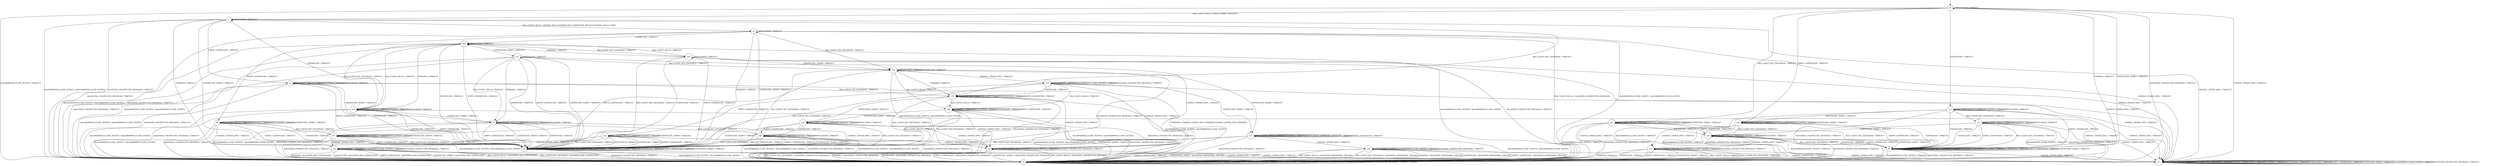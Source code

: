 digraph g {

	s0 [shape="circle" label="s0"];
	s1 [shape="circle" label="s1"];
	s2 [shape="circle" label="s2"];
	s3 [shape="circle" label="s3"];
	s4 [shape="circle" label="s4"];
	s5 [shape="circle" label="s5"];
	s6 [shape="circle" label="s6"];
	s7 [shape="circle" label="s7"];
	s8 [shape="circle" label="s8"];
	s9 [shape="circle" label="s9"];
	s10 [shape="circle" label="s10"];
	s11 [shape="circle" label="s11"];
	s12 [shape="circle" label="s12"];
	s13 [shape="circle" label="s13"];
	s14 [shape="circle" label="s14"];
	s15 [shape="circle" label="s15"];
	s16 [shape="circle" label="s16"];
	s17 [shape="circle" label="s17"];
	s18 [shape="circle" label="s18"];
	s19 [shape="circle" label="s19"];
	s20 [shape="circle" label="s20"];
	s21 [shape="circle" label="s21"];
	s22 [shape="circle" label="s22"];
	s23 [shape="circle" label="s23"];
	s24 [shape="circle" label="s24"];
	s25 [shape="circle" label="s25"];
	s26 [shape="circle" label="s26"];
	s27 [shape="circle" label="s27"];
	s28 [shape="circle" label="s28"];
	s29 [shape="circle" label="s29"];
	s30 [shape="circle" label="s30"];
	s31 [shape="circle" label="s31"];
	s0 -> s1 [label="RSA_CLIENT_HELLO / HELLO_VERIFY_REQUEST"];
	s0 -> s23 [label="RSA_CLIENT_KEY_EXCHANGE / TIMEOUT"];
	s0 -> s11 [label="CHANGE_CIPHER_SPEC / TIMEOUT"];
	s0 -> s3 [label="FINISHED / TIMEOUT"];
	s0 -> s0 [label="APPLICATION / TIMEOUT"];
	s0 -> s12 [label="CERTIFICATE / TIMEOUT"];
	s0 -> s22 [label="EMPTY_CERTIFICATE / TIMEOUT"];
	s0 -> s3 [label="CERTIFICATE_VERIFY / TIMEOUT"];
	s0 -> s4 [label="Alert(WARNING,CLOSE_NOTIFY) / TIMEOUT"];
	s0 -> s4 [label="Alert(FATAL,UNEXPECTED_MESSAGE) / TIMEOUT"];
	s1 -> s2 [label="RSA_CLIENT_HELLO / SERVER_HELLO,CERTIFICATE,CERTIFICATE_REQUEST,SERVER_HELLO_DONE"];
	s1 -> s21 [label="RSA_CLIENT_KEY_EXCHANGE / TIMEOUT"];
	s1 -> s11 [label="CHANGE_CIPHER_SPEC / TIMEOUT"];
	s1 -> s8 [label="FINISHED / TIMEOUT"];
	s1 -> s1 [label="APPLICATION / TIMEOUT"];
	s1 -> s19 [label="CERTIFICATE / TIMEOUT"];
	s1 -> s5 [label="EMPTY_CERTIFICATE / TIMEOUT"];
	s1 -> s8 [label="CERTIFICATE_VERIFY / TIMEOUT"];
	s1 -> s4 [label="Alert(WARNING,CLOSE_NOTIFY) / Alert(WARNING,CLOSE_NOTIFY)"];
	s1 -> s4 [label="Alert(FATAL,UNEXPECTED_MESSAGE) / TIMEOUT"];
	s2 -> s4 [label="RSA_CLIENT_HELLO / Alert(FATAL,UNEXPECTED_MESSAGE)"];
	s2 -> s16 [label="RSA_CLIENT_KEY_EXCHANGE / TIMEOUT"];
	s2 -> s11 [label="CHANGE_CIPHER_SPEC / TIMEOUT"];
	s2 -> s8 [label="FINISHED / TIMEOUT"];
	s2 -> s2 [label="APPLICATION / TIMEOUT"];
	s2 -> s29 [label="CERTIFICATE / TIMEOUT"];
	s2 -> s9 [label="EMPTY_CERTIFICATE / TIMEOUT"];
	s2 -> s8 [label="CERTIFICATE_VERIFY / TIMEOUT"];
	s2 -> s4 [label="Alert(WARNING,CLOSE_NOTIFY) / Alert(WARNING,CLOSE_NOTIFY)"];
	s2 -> s4 [label="Alert(FATAL,UNEXPECTED_MESSAGE) / TIMEOUT"];
	s3 -> s3 [label="RSA_CLIENT_HELLO / TIMEOUT"];
	s3 -> s3 [label="RSA_CLIENT_KEY_EXCHANGE / TIMEOUT"];
	s3 -> s11 [label="CHANGE_CIPHER_SPEC / TIMEOUT"];
	s3 -> s3 [label="FINISHED / TIMEOUT"];
	s3 -> s3 [label="APPLICATION / TIMEOUT"];
	s3 -> s3 [label="CERTIFICATE / TIMEOUT"];
	s3 -> s3 [label="EMPTY_CERTIFICATE / TIMEOUT"];
	s3 -> s3 [label="CERTIFICATE_VERIFY / TIMEOUT"];
	s3 -> s4 [label="Alert(WARNING,CLOSE_NOTIFY) / TIMEOUT"];
	s3 -> s4 [label="Alert(FATAL,UNEXPECTED_MESSAGE) / TIMEOUT"];
	s4 -> s4 [label="RSA_CLIENT_HELLO / SOCKET_CLOSED"];
	s4 -> s4 [label="RSA_CLIENT_KEY_EXCHANGE / SOCKET_CLOSED"];
	s4 -> s4 [label="CHANGE_CIPHER_SPEC / SOCKET_CLOSED"];
	s4 -> s4 [label="FINISHED / SOCKET_CLOSED"];
	s4 -> s4 [label="APPLICATION / SOCKET_CLOSED"];
	s4 -> s4 [label="CERTIFICATE / SOCKET_CLOSED"];
	s4 -> s4 [label="EMPTY_CERTIFICATE / SOCKET_CLOSED"];
	s4 -> s4 [label="CERTIFICATE_VERIFY / SOCKET_CLOSED"];
	s4 -> s4 [label="Alert(WARNING,CLOSE_NOTIFY) / SOCKET_CLOSED"];
	s4 -> s4 [label="Alert(FATAL,UNEXPECTED_MESSAGE) / SOCKET_CLOSED"];
	s5 -> s5 [label="RSA_CLIENT_HELLO / TIMEOUT"];
	s5 -> s21 [label="RSA_CLIENT_KEY_EXCHANGE / TIMEOUT"];
	s5 -> s6 [label="CHANGE_CIPHER_SPEC / TIMEOUT"];
	s5 -> s5 [label="FINISHED / TIMEOUT"];
	s5 -> s5 [label="APPLICATION / TIMEOUT"];
	s5 -> s8 [label="CERTIFICATE / TIMEOUT"];
	s5 -> s8 [label="EMPTY_CERTIFICATE / TIMEOUT"];
	s5 -> s7 [label="CERTIFICATE_VERIFY / TIMEOUT"];
	s5 -> s4 [label="Alert(WARNING,CLOSE_NOTIFY) / Alert(WARNING,CLOSE_NOTIFY)"];
	s5 -> s4 [label="Alert(FATAL,UNEXPECTED_MESSAGE) / TIMEOUT"];
	s6 -> s4 [label="RSA_CLIENT_HELLO / Alert(FATAL,UNEXPECTED_MESSAGE)"];
	s6 -> s4 [label="RSA_CLIENT_KEY_EXCHANGE / Alert(FATAL,UNEXPECTED_MESSAGE)"];
	s6 -> s11 [label="CHANGE_CIPHER_SPEC / TIMEOUT"];
	s6 -> s4 [label="FINISHED / Alert(FATAL,UNEXPECTED_MESSAGE)"];
	s6 -> s6 [label="APPLICATION / TIMEOUT"];
	s6 -> s4 [label="CERTIFICATE / Alert(FATAL,UNEXPECTED_MESSAGE)"];
	s6 -> s4 [label="EMPTY_CERTIFICATE / Alert(FATAL,UNEXPECTED_MESSAGE)"];
	s6 -> s4 [label="CERTIFICATE_VERIFY / Alert(FATAL,UNEXPECTED_MESSAGE)"];
	s6 -> s6 [label="Alert(WARNING,CLOSE_NOTIFY) / TIMEOUT"];
	s6 -> s6 [label="Alert(FATAL,UNEXPECTED_MESSAGE) / TIMEOUT"];
	s7 -> s7 [label="RSA_CLIENT_HELLO / TIMEOUT"];
	s7 -> s26 [label="RSA_CLIENT_KEY_EXCHANGE / TIMEOUT"];
	s7 -> s6 [label="CHANGE_CIPHER_SPEC / TIMEOUT"];
	s7 -> s7 [label="FINISHED / TIMEOUT"];
	s7 -> s7 [label="APPLICATION / TIMEOUT"];
	s7 -> s8 [label="CERTIFICATE / TIMEOUT"];
	s7 -> s8 [label="EMPTY_CERTIFICATE / TIMEOUT"];
	s7 -> s8 [label="CERTIFICATE_VERIFY / TIMEOUT"];
	s7 -> s4 [label="Alert(WARNING,CLOSE_NOTIFY) / Alert(WARNING,CLOSE_NOTIFY)"];
	s7 -> s4 [label="Alert(FATAL,UNEXPECTED_MESSAGE) / TIMEOUT"];
	s8 -> s8 [label="RSA_CLIENT_HELLO / TIMEOUT"];
	s8 -> s8 [label="RSA_CLIENT_KEY_EXCHANGE / TIMEOUT"];
	s8 -> s11 [label="CHANGE_CIPHER_SPEC / TIMEOUT"];
	s8 -> s8 [label="FINISHED / TIMEOUT"];
	s8 -> s8 [label="APPLICATION / TIMEOUT"];
	s8 -> s8 [label="CERTIFICATE / TIMEOUT"];
	s8 -> s8 [label="EMPTY_CERTIFICATE / TIMEOUT"];
	s8 -> s8 [label="CERTIFICATE_VERIFY / TIMEOUT"];
	s8 -> s4 [label="Alert(WARNING,CLOSE_NOTIFY) / Alert(WARNING,CLOSE_NOTIFY)"];
	s8 -> s4 [label="Alert(FATAL,UNEXPECTED_MESSAGE) / TIMEOUT"];
	s9 -> s9 [label="RSA_CLIENT_HELLO / TIMEOUT"];
	s9 -> s27 [label="RSA_CLIENT_KEY_EXCHANGE / TIMEOUT"];
	s9 -> s10 [label="CHANGE_CIPHER_SPEC / TIMEOUT"];
	s9 -> s9 [label="FINISHED / TIMEOUT"];
	s9 -> s9 [label="APPLICATION / TIMEOUT"];
	s9 -> s8 [label="CERTIFICATE / TIMEOUT"];
	s9 -> s8 [label="EMPTY_CERTIFICATE / TIMEOUT"];
	s9 -> s9 [label="CERTIFICATE_VERIFY / TIMEOUT"];
	s9 -> s4 [label="Alert(WARNING,CLOSE_NOTIFY) / Alert(WARNING,CLOSE_NOTIFY)"];
	s9 -> s4 [label="Alert(FATAL,UNEXPECTED_MESSAGE) / TIMEOUT"];
	s10 -> s4 [label="RSA_CLIENT_HELLO / Alert(FATAL,BAD_CERTIFICATE)"];
	s10 -> s4 [label="RSA_CLIENT_KEY_EXCHANGE / Alert(FATAL,BAD_CERTIFICATE)"];
	s10 -> s11 [label="CHANGE_CIPHER_SPEC / TIMEOUT"];
	s10 -> s4 [label="FINISHED / Alert(FATAL,BAD_CERTIFICATE)"];
	s10 -> s10 [label="APPLICATION / TIMEOUT"];
	s10 -> s4 [label="CERTIFICATE / Alert(FATAL,BAD_CERTIFICATE)"];
	s10 -> s4 [label="EMPTY_CERTIFICATE / Alert(FATAL,BAD_CERTIFICATE)"];
	s10 -> s4 [label="CERTIFICATE_VERIFY / Alert(FATAL,BAD_CERTIFICATE)"];
	s10 -> s10 [label="Alert(WARNING,CLOSE_NOTIFY) / TIMEOUT"];
	s10 -> s10 [label="Alert(FATAL,UNEXPECTED_MESSAGE) / TIMEOUT"];
	s11 -> s11 [label="RSA_CLIENT_HELLO / TIMEOUT"];
	s11 -> s11 [label="RSA_CLIENT_KEY_EXCHANGE / TIMEOUT"];
	s11 -> s11 [label="CHANGE_CIPHER_SPEC / TIMEOUT"];
	s11 -> s11 [label="FINISHED / TIMEOUT"];
	s11 -> s11 [label="APPLICATION / TIMEOUT"];
	s11 -> s11 [label="CERTIFICATE / TIMEOUT"];
	s11 -> s11 [label="EMPTY_CERTIFICATE / TIMEOUT"];
	s11 -> s11 [label="CERTIFICATE_VERIFY / TIMEOUT"];
	s11 -> s11 [label="Alert(WARNING,CLOSE_NOTIFY) / TIMEOUT"];
	s11 -> s11 [label="Alert(FATAL,UNEXPECTED_MESSAGE) / TIMEOUT"];
	s12 -> s12 [label="RSA_CLIENT_HELLO / TIMEOUT"];
	s12 -> s13 [label="RSA_CLIENT_KEY_EXCHANGE / TIMEOUT"];
	s12 -> s11 [label="CHANGE_CIPHER_SPEC / TIMEOUT"];
	s12 -> s12 [label="FINISHED / TIMEOUT"];
	s12 -> s12 [label="APPLICATION / TIMEOUT"];
	s12 -> s3 [label="CERTIFICATE / TIMEOUT"];
	s12 -> s3 [label="EMPTY_CERTIFICATE / TIMEOUT"];
	s12 -> s22 [label="CERTIFICATE_VERIFY / TIMEOUT"];
	s12 -> s4 [label="Alert(WARNING,CLOSE_NOTIFY) / TIMEOUT"];
	s12 -> s4 [label="Alert(FATAL,UNEXPECTED_MESSAGE) / TIMEOUT"];
	s13 -> s13 [label="RSA_CLIENT_HELLO / TIMEOUT"];
	s13 -> s3 [label="RSA_CLIENT_KEY_EXCHANGE / TIMEOUT"];
	s13 -> s11 [label="CHANGE_CIPHER_SPEC / TIMEOUT"];
	s13 -> s13 [label="FINISHED / TIMEOUT"];
	s13 -> s13 [label="APPLICATION / TIMEOUT"];
	s13 -> s3 [label="CERTIFICATE / TIMEOUT"];
	s13 -> s3 [label="EMPTY_CERTIFICATE / TIMEOUT"];
	s13 -> s14 [label="CERTIFICATE_VERIFY / TIMEOUT"];
	s13 -> s4 [label="Alert(WARNING,CLOSE_NOTIFY) / TIMEOUT"];
	s13 -> s4 [label="Alert(FATAL,UNEXPECTED_MESSAGE) / TIMEOUT"];
	s14 -> s14 [label="RSA_CLIENT_HELLO / TIMEOUT"];
	s14 -> s3 [label="RSA_CLIENT_KEY_EXCHANGE / TIMEOUT"];
	s14 -> s15 [label="CHANGE_CIPHER_SPEC / TIMEOUT"];
	s14 -> s14 [label="FINISHED / TIMEOUT"];
	s14 -> s14 [label="APPLICATION / TIMEOUT"];
	s14 -> s3 [label="CERTIFICATE / TIMEOUT"];
	s14 -> s3 [label="EMPTY_CERTIFICATE / TIMEOUT"];
	s14 -> s3 [label="CERTIFICATE_VERIFY / TIMEOUT"];
	s14 -> s4 [label="Alert(WARNING,CLOSE_NOTIFY) / TIMEOUT"];
	s14 -> s4 [label="Alert(FATAL,UNEXPECTED_MESSAGE) / TIMEOUT"];
	s15 -> s4 [label="RSA_CLIENT_HELLO / TIMEOUT"];
	s15 -> s4 [label="RSA_CLIENT_KEY_EXCHANGE / TIMEOUT"];
	s15 -> s11 [label="CHANGE_CIPHER_SPEC / TIMEOUT"];
	s15 -> s4 [label="FINISHED / TIMEOUT"];
	s15 -> s15 [label="APPLICATION / TIMEOUT"];
	s15 -> s4 [label="CERTIFICATE / TIMEOUT"];
	s15 -> s4 [label="EMPTY_CERTIFICATE / TIMEOUT"];
	s15 -> s4 [label="CERTIFICATE_VERIFY / TIMEOUT"];
	s15 -> s15 [label="Alert(WARNING,CLOSE_NOTIFY) / TIMEOUT"];
	s15 -> s15 [label="Alert(FATAL,UNEXPECTED_MESSAGE) / TIMEOUT"];
	s16 -> s28 [label="RSA_CLIENT_HELLO / TIMEOUT"];
	s16 -> s8 [label="RSA_CLIENT_KEY_EXCHANGE / TIMEOUT"];
	s16 -> s20 [label="CHANGE_CIPHER_SPEC / TIMEOUT"];
	s16 -> s21 [label="FINISHED / TIMEOUT"];
	s16 -> s16 [label="APPLICATION / TIMEOUT"];
	s16 -> s16 [label="CERTIFICATE / TIMEOUT"];
	s16 -> s27 [label="EMPTY_CERTIFICATE / TIMEOUT"];
	s16 -> s17 [label="CERTIFICATE_VERIFY / TIMEOUT"];
	s16 -> s4 [label="Alert(WARNING,CLOSE_NOTIFY) / Alert(WARNING,CLOSE_NOTIFY)"];
	s16 -> s4 [label="Alert(FATAL,UNEXPECTED_MESSAGE) / TIMEOUT"];
	s17 -> s17 [label="RSA_CLIENT_HELLO / TIMEOUT"];
	s17 -> s8 [label="RSA_CLIENT_KEY_EXCHANGE / TIMEOUT"];
	s17 -> s18 [label="CHANGE_CIPHER_SPEC / TIMEOUT"];
	s17 -> s17 [label="FINISHED / TIMEOUT"];
	s17 -> s17 [label="APPLICATION / TIMEOUT"];
	s17 -> s17 [label="CERTIFICATE / TIMEOUT"];
	s17 -> s17 [label="EMPTY_CERTIFICATE / TIMEOUT"];
	s17 -> s8 [label="CERTIFICATE_VERIFY / TIMEOUT"];
	s17 -> s4 [label="Alert(WARNING,CLOSE_NOTIFY) / Alert(WARNING,CLOSE_NOTIFY)"];
	s17 -> s4 [label="Alert(FATAL,UNEXPECTED_MESSAGE) / TIMEOUT"];
	s18 -> s4 [label="RSA_CLIENT_HELLO / Alert(FATAL,HANDSHAKE_FAILURE)"];
	s18 -> s4 [label="RSA_CLIENT_KEY_EXCHANGE / Alert(FATAL,HANDSHAKE_FAILURE)"];
	s18 -> s11 [label="CHANGE_CIPHER_SPEC / TIMEOUT"];
	s18 -> s4 [label="FINISHED / Alert(FATAL,HANDSHAKE_FAILURE)"];
	s18 -> s18 [label="APPLICATION / TIMEOUT"];
	s18 -> s4 [label="CERTIFICATE / Alert(FATAL,HANDSHAKE_FAILURE)"];
	s18 -> s4 [label="EMPTY_CERTIFICATE / Alert(FATAL,HANDSHAKE_FAILURE)"];
	s18 -> s4 [label="CERTIFICATE_VERIFY / Alert(FATAL,HANDSHAKE_FAILURE)"];
	s18 -> s18 [label="Alert(WARNING,CLOSE_NOTIFY) / TIMEOUT"];
	s18 -> s18 [label="Alert(FATAL,UNEXPECTED_MESSAGE) / TIMEOUT"];
	s19 -> s19 [label="RSA_CLIENT_HELLO / TIMEOUT"];
	s19 -> s29 [label="RSA_CLIENT_KEY_EXCHANGE / TIMEOUT"];
	s19 -> s11 [label="CHANGE_CIPHER_SPEC / TIMEOUT"];
	s19 -> s19 [label="FINISHED / TIMEOUT"];
	s19 -> s19 [label="APPLICATION / TIMEOUT"];
	s19 -> s8 [label="CERTIFICATE / TIMEOUT"];
	s19 -> s8 [label="EMPTY_CERTIFICATE / TIMEOUT"];
	s19 -> s7 [label="CERTIFICATE_VERIFY / TIMEOUT"];
	s19 -> s4 [label="Alert(WARNING,CLOSE_NOTIFY) / Alert(WARNING,CLOSE_NOTIFY)"];
	s19 -> s4 [label="Alert(FATAL,UNEXPECTED_MESSAGE) / TIMEOUT"];
	s20 -> s28 [label="RSA_CLIENT_HELLO / TIMEOUT"];
	s20 -> s8 [label="RSA_CLIENT_KEY_EXCHANGE / TIMEOUT"];
	s20 -> s11 [label="CHANGE_CIPHER_SPEC / TIMEOUT"];
	s20 -> s4 [label="FINISHED / CHANGE_CIPHER_SPEC,FINISHED,CHANGE_CIPHER_SPEC,FINISHED"];
	s20 -> s20 [label="APPLICATION / TIMEOUT"];
	s20 -> s21 [label="CERTIFICATE / TIMEOUT"];
	s20 -> s25 [label="EMPTY_CERTIFICATE / TIMEOUT"];
	s20 -> s17 [label="CERTIFICATE_VERIFY / TIMEOUT"];
	s20 -> s20 [label="Alert(WARNING,CLOSE_NOTIFY) / TIMEOUT"];
	s20 -> s20 [label="Alert(FATAL,UNEXPECTED_MESSAGE) / TIMEOUT"];
	s21 -> s28 [label="RSA_CLIENT_HELLO / TIMEOUT"];
	s21 -> s8 [label="RSA_CLIENT_KEY_EXCHANGE / TIMEOUT"];
	s21 -> s6 [label="CHANGE_CIPHER_SPEC / TIMEOUT"];
	s21 -> s21 [label="FINISHED / TIMEOUT"];
	s21 -> s21 [label="APPLICATION / TIMEOUT"];
	s21 -> s21 [label="CERTIFICATE / TIMEOUT"];
	s21 -> s21 [label="EMPTY_CERTIFICATE / TIMEOUT"];
	s21 -> s24 [label="CERTIFICATE_VERIFY / TIMEOUT"];
	s21 -> s4 [label="Alert(WARNING,CLOSE_NOTIFY) / Alert(WARNING,CLOSE_NOTIFY)"];
	s21 -> s4 [label="Alert(FATAL,UNEXPECTED_MESSAGE) / TIMEOUT"];
	s22 -> s22 [label="RSA_CLIENT_HELLO / TIMEOUT"];
	s22 -> s14 [label="RSA_CLIENT_KEY_EXCHANGE / TIMEOUT"];
	s22 -> s15 [label="CHANGE_CIPHER_SPEC / TIMEOUT"];
	s22 -> s22 [label="FINISHED / TIMEOUT"];
	s22 -> s22 [label="APPLICATION / TIMEOUT"];
	s22 -> s3 [label="CERTIFICATE / TIMEOUT"];
	s22 -> s3 [label="EMPTY_CERTIFICATE / TIMEOUT"];
	s22 -> s22 [label="CERTIFICATE_VERIFY / TIMEOUT"];
	s22 -> s4 [label="Alert(WARNING,CLOSE_NOTIFY) / TIMEOUT"];
	s22 -> s4 [label="Alert(FATAL,UNEXPECTED_MESSAGE) / TIMEOUT"];
	s23 -> s23 [label="RSA_CLIENT_HELLO / TIMEOUT"];
	s23 -> s3 [label="RSA_CLIENT_KEY_EXCHANGE / TIMEOUT"];
	s23 -> s15 [label="CHANGE_CIPHER_SPEC / TIMEOUT"];
	s23 -> s23 [label="FINISHED / TIMEOUT"];
	s23 -> s23 [label="APPLICATION / TIMEOUT"];
	s23 -> s14 [label="CERTIFICATE / TIMEOUT"];
	s23 -> s14 [label="EMPTY_CERTIFICATE / TIMEOUT"];
	s23 -> s23 [label="CERTIFICATE_VERIFY / TIMEOUT"];
	s23 -> s4 [label="Alert(WARNING,CLOSE_NOTIFY) / TIMEOUT"];
	s23 -> s4 [label="Alert(FATAL,UNEXPECTED_MESSAGE) / TIMEOUT"];
	s24 -> s24 [label="RSA_CLIENT_HELLO / TIMEOUT"];
	s24 -> s8 [label="RSA_CLIENT_KEY_EXCHANGE / TIMEOUT"];
	s24 -> s6 [label="CHANGE_CIPHER_SPEC / TIMEOUT"];
	s24 -> s24 [label="FINISHED / TIMEOUT"];
	s24 -> s24 [label="APPLICATION / TIMEOUT"];
	s24 -> s26 [label="CERTIFICATE / TIMEOUT"];
	s24 -> s26 [label="EMPTY_CERTIFICATE / TIMEOUT"];
	s24 -> s8 [label="CERTIFICATE_VERIFY / TIMEOUT"];
	s24 -> s4 [label="Alert(WARNING,CLOSE_NOTIFY) / Alert(WARNING,CLOSE_NOTIFY)"];
	s24 -> s4 [label="Alert(FATAL,UNEXPECTED_MESSAGE) / TIMEOUT"];
	s25 -> s25 [label="RSA_CLIENT_HELLO / TIMEOUT"];
	s25 -> s8 [label="RSA_CLIENT_KEY_EXCHANGE / TIMEOUT"];
	s25 -> s10 [label="CHANGE_CIPHER_SPEC / TIMEOUT"];
	s25 -> s25 [label="FINISHED / TIMEOUT"];
	s25 -> s8 [label="APPLICATION / TIMEOUT"];
	s25 -> s8 [label="CERTIFICATE / TIMEOUT"];
	s25 -> s8 [label="EMPTY_CERTIFICATE / TIMEOUT"];
	s25 -> s25 [label="CERTIFICATE_VERIFY / TIMEOUT"];
	s25 -> s4 [label="Alert(WARNING,CLOSE_NOTIFY) / Alert(WARNING,CLOSE_NOTIFY)"];
	s25 -> s4 [label="Alert(FATAL,UNEXPECTED_MESSAGE) / TIMEOUT"];
	s26 -> s26 [label="RSA_CLIENT_HELLO / TIMEOUT"];
	s26 -> s8 [label="RSA_CLIENT_KEY_EXCHANGE / TIMEOUT"];
	s26 -> s6 [label="CHANGE_CIPHER_SPEC / TIMEOUT"];
	s26 -> s26 [label="FINISHED / TIMEOUT"];
	s26 -> s26 [label="APPLICATION / TIMEOUT"];
	s26 -> s8 [label="CERTIFICATE / TIMEOUT"];
	s26 -> s8 [label="EMPTY_CERTIFICATE / TIMEOUT"];
	s26 -> s8 [label="CERTIFICATE_VERIFY / TIMEOUT"];
	s26 -> s4 [label="Alert(WARNING,CLOSE_NOTIFY) / Alert(WARNING,CLOSE_NOTIFY)"];
	s26 -> s4 [label="Alert(FATAL,UNEXPECTED_MESSAGE) / TIMEOUT"];
	s27 -> s27 [label="RSA_CLIENT_HELLO / TIMEOUT"];
	s27 -> s8 [label="RSA_CLIENT_KEY_EXCHANGE / TIMEOUT"];
	s27 -> s10 [label="CHANGE_CIPHER_SPEC / TIMEOUT"];
	s27 -> s27 [label="FINISHED / TIMEOUT"];
	s27 -> s27 [label="APPLICATION / TIMEOUT"];
	s27 -> s8 [label="CERTIFICATE / TIMEOUT"];
	s27 -> s8 [label="EMPTY_CERTIFICATE / TIMEOUT"];
	s27 -> s27 [label="CERTIFICATE_VERIFY / TIMEOUT"];
	s27 -> s4 [label="Alert(WARNING,CLOSE_NOTIFY) / Alert(WARNING,CLOSE_NOTIFY)"];
	s27 -> s4 [label="Alert(FATAL,UNEXPECTED_MESSAGE) / TIMEOUT"];
	s28 -> s8 [label="RSA_CLIENT_HELLO / TIMEOUT"];
	s28 -> s8 [label="RSA_CLIENT_KEY_EXCHANGE / TIMEOUT"];
	s28 -> s6 [label="CHANGE_CIPHER_SPEC / TIMEOUT"];
	s28 -> s28 [label="FINISHED / TIMEOUT"];
	s28 -> s28 [label="APPLICATION / TIMEOUT"];
	s28 -> s28 [label="CERTIFICATE / TIMEOUT"];
	s28 -> s28 [label="EMPTY_CERTIFICATE / TIMEOUT"];
	s28 -> s24 [label="CERTIFICATE_VERIFY / TIMEOUT"];
	s28 -> s4 [label="Alert(WARNING,CLOSE_NOTIFY) / Alert(WARNING,CLOSE_NOTIFY)"];
	s28 -> s4 [label="Alert(FATAL,UNEXPECTED_MESSAGE) / TIMEOUT"];
	s29 -> s19 [label="RSA_CLIENT_HELLO / TIMEOUT"];
	s29 -> s30 [label="RSA_CLIENT_KEY_EXCHANGE / TIMEOUT"];
	s29 -> s11 [label="CHANGE_CIPHER_SPEC / TIMEOUT"];
	s29 -> s19 [label="FINISHED / TIMEOUT"];
	s29 -> s29 [label="APPLICATION / TIMEOUT"];
	s29 -> s8 [label="CERTIFICATE / TIMEOUT"];
	s29 -> s8 [label="EMPTY_CERTIFICATE / TIMEOUT"];
	s29 -> s31 [label="CERTIFICATE_VERIFY / TIMEOUT"];
	s29 -> s4 [label="Alert(WARNING,CLOSE_NOTIFY) / Alert(WARNING,CLOSE_NOTIFY)"];
	s29 -> s4 [label="Alert(FATAL,UNEXPECTED_MESSAGE) / TIMEOUT"];
	s30 -> s29 [label="RSA_CLIENT_HELLO / TIMEOUT"];
	s30 -> s8 [label="RSA_CLIENT_KEY_EXCHANGE / TIMEOUT"];
	s30 -> s11 [label="CHANGE_CIPHER_SPEC / TIMEOUT"];
	s30 -> s29 [label="FINISHED / TIMEOUT"];
	s30 -> s30 [label="APPLICATION / TIMEOUT"];
	s30 -> s8 [label="CERTIFICATE / TIMEOUT"];
	s30 -> s8 [label="EMPTY_CERTIFICATE / TIMEOUT"];
	s30 -> s16 [label="CERTIFICATE_VERIFY / TIMEOUT"];
	s30 -> s4 [label="Alert(WARNING,CLOSE_NOTIFY) / Alert(WARNING,CLOSE_NOTIFY)"];
	s30 -> s4 [label="Alert(FATAL,UNEXPECTED_MESSAGE) / TIMEOUT"];
	s31 -> s7 [label="RSA_CLIENT_HELLO / TIMEOUT"];
	s31 -> s16 [label="RSA_CLIENT_KEY_EXCHANGE / TIMEOUT"];
	s31 -> s6 [label="CHANGE_CIPHER_SPEC / TIMEOUT"];
	s31 -> s7 [label="FINISHED / TIMEOUT"];
	s31 -> s31 [label="APPLICATION / TIMEOUT"];
	s31 -> s8 [label="CERTIFICATE / TIMEOUT"];
	s31 -> s8 [label="EMPTY_CERTIFICATE / TIMEOUT"];
	s31 -> s8 [label="CERTIFICATE_VERIFY / TIMEOUT"];
	s31 -> s4 [label="Alert(WARNING,CLOSE_NOTIFY) / Alert(WARNING,CLOSE_NOTIFY)"];
	s31 -> s4 [label="Alert(FATAL,UNEXPECTED_MESSAGE) / TIMEOUT"];

__start0 [label="" shape="none" width="0" height="0"];
__start0 -> s0;

}
